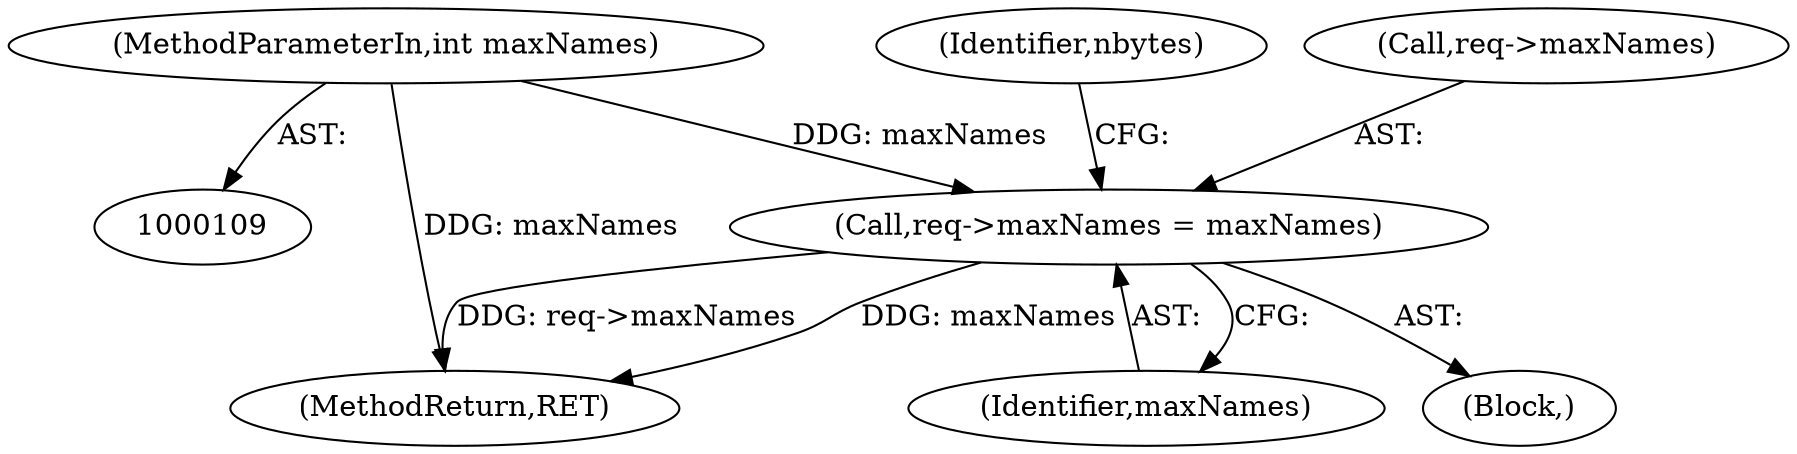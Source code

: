 digraph "0_libx11_b469da1430cdcee06e31c6251b83aede072a1ff0@pointer" {
"1000143" [label="(Call,req->maxNames = maxNames)"];
"1000112" [label="(MethodParameterIn,int maxNames)"];
"1000147" [label="(Identifier,maxNames)"];
"1000149" [label="(Identifier,nbytes)"];
"1000356" [label="(MethodReturn,RET)"];
"1000144" [label="(Call,req->maxNames)"];
"1000143" [label="(Call,req->maxNames = maxNames)"];
"1000112" [label="(MethodParameterIn,int maxNames)"];
"1000114" [label="(Block,)"];
"1000143" -> "1000114"  [label="AST: "];
"1000143" -> "1000147"  [label="CFG: "];
"1000144" -> "1000143"  [label="AST: "];
"1000147" -> "1000143"  [label="AST: "];
"1000149" -> "1000143"  [label="CFG: "];
"1000143" -> "1000356"  [label="DDG: req->maxNames"];
"1000143" -> "1000356"  [label="DDG: maxNames"];
"1000112" -> "1000143"  [label="DDG: maxNames"];
"1000112" -> "1000109"  [label="AST: "];
"1000112" -> "1000356"  [label="DDG: maxNames"];
}

